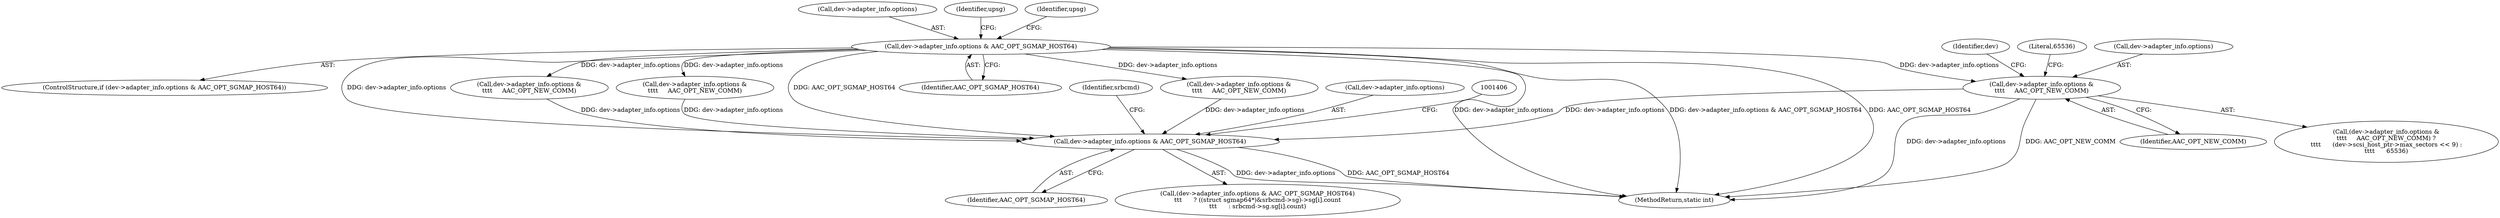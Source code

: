 digraph "0_linux_b4789b8e6be3151a955ade74872822f30e8cd914@pointer" {
"1001192" [label="(Call,dev->adapter_info.options &\n\t\t\t\t     AAC_OPT_NEW_COMM)"];
"1000464" [label="(Call,dev->adapter_info.options & AAC_OPT_SGMAP_HOST64)"];
"1001395" [label="(Call,dev->adapter_info.options & AAC_OPT_SGMAP_HOST64)"];
"1001394" [label="(Call,(dev->adapter_info.options & AAC_OPT_SGMAP_HOST64)\n\t\t\t      ? ((struct sgmap64*)&srbcmd->sg)->sg[i].count\n\t\t\t      : srbcmd->sg.sg[i].count)"];
"1000470" [label="(Identifier,AAC_OPT_SGMAP_HOST64)"];
"1001004" [label="(Call,dev->adapter_info.options &\n\t\t\t\t     AAC_OPT_NEW_COMM)"];
"1000522" [label="(Call,dev->adapter_info.options &\n\t\t\t\t     AAC_OPT_NEW_COMM)"];
"1001198" [label="(Identifier,AAC_OPT_NEW_COMM)"];
"1000465" [label="(Call,dev->adapter_info.options)"];
"1000474" [label="(Identifier,upsg)"];
"1001202" [label="(Identifier,dev)"];
"1001395" [label="(Call,dev->adapter_info.options & AAC_OPT_SGMAP_HOST64)"];
"1001396" [label="(Call,dev->adapter_info.options)"];
"1001418" [label="(Identifier,srbcmd)"];
"1001206" [label="(Literal,65536)"];
"1000463" [label="(ControlStructure,if (dev->adapter_info.options & AAC_OPT_SGMAP_HOST64))"];
"1001485" [label="(MethodReturn,static int)"];
"1000464" [label="(Call,dev->adapter_info.options & AAC_OPT_SGMAP_HOST64)"];
"1001193" [label="(Call,dev->adapter_info.options)"];
"1001191" [label="(Call,(dev->adapter_info.options &\n\t\t\t\t     AAC_OPT_NEW_COMM) ?\n\t\t\t\t      (dev->scsi_host_ptr->max_sectors << 9) :\n\t\t\t\t      65536)"];
"1001192" [label="(Call,dev->adapter_info.options &\n\t\t\t\t     AAC_OPT_NEW_COMM)"];
"1000957" [label="(Identifier,upsg)"];
"1000762" [label="(Call,dev->adapter_info.options &\n\t\t\t\t     AAC_OPT_NEW_COMM)"];
"1001401" [label="(Identifier,AAC_OPT_SGMAP_HOST64)"];
"1001192" -> "1001191"  [label="AST: "];
"1001192" -> "1001198"  [label="CFG: "];
"1001193" -> "1001192"  [label="AST: "];
"1001198" -> "1001192"  [label="AST: "];
"1001202" -> "1001192"  [label="CFG: "];
"1001206" -> "1001192"  [label="CFG: "];
"1001192" -> "1001485"  [label="DDG: AAC_OPT_NEW_COMM"];
"1001192" -> "1001485"  [label="DDG: dev->adapter_info.options"];
"1000464" -> "1001192"  [label="DDG: dev->adapter_info.options"];
"1001192" -> "1001395"  [label="DDG: dev->adapter_info.options"];
"1000464" -> "1000463"  [label="AST: "];
"1000464" -> "1000470"  [label="CFG: "];
"1000465" -> "1000464"  [label="AST: "];
"1000470" -> "1000464"  [label="AST: "];
"1000474" -> "1000464"  [label="CFG: "];
"1000957" -> "1000464"  [label="CFG: "];
"1000464" -> "1001485"  [label="DDG: dev->adapter_info.options"];
"1000464" -> "1001485"  [label="DDG: dev->adapter_info.options & AAC_OPT_SGMAP_HOST64"];
"1000464" -> "1001485"  [label="DDG: AAC_OPT_SGMAP_HOST64"];
"1000464" -> "1000522"  [label="DDG: dev->adapter_info.options"];
"1000464" -> "1000762"  [label="DDG: dev->adapter_info.options"];
"1000464" -> "1001004"  [label="DDG: dev->adapter_info.options"];
"1000464" -> "1001395"  [label="DDG: dev->adapter_info.options"];
"1000464" -> "1001395"  [label="DDG: AAC_OPT_SGMAP_HOST64"];
"1001395" -> "1001394"  [label="AST: "];
"1001395" -> "1001401"  [label="CFG: "];
"1001396" -> "1001395"  [label="AST: "];
"1001401" -> "1001395"  [label="AST: "];
"1001406" -> "1001395"  [label="CFG: "];
"1001418" -> "1001395"  [label="CFG: "];
"1001395" -> "1001485"  [label="DDG: AAC_OPT_SGMAP_HOST64"];
"1001395" -> "1001485"  [label="DDG: dev->adapter_info.options"];
"1000762" -> "1001395"  [label="DDG: dev->adapter_info.options"];
"1000522" -> "1001395"  [label="DDG: dev->adapter_info.options"];
"1001004" -> "1001395"  [label="DDG: dev->adapter_info.options"];
}
